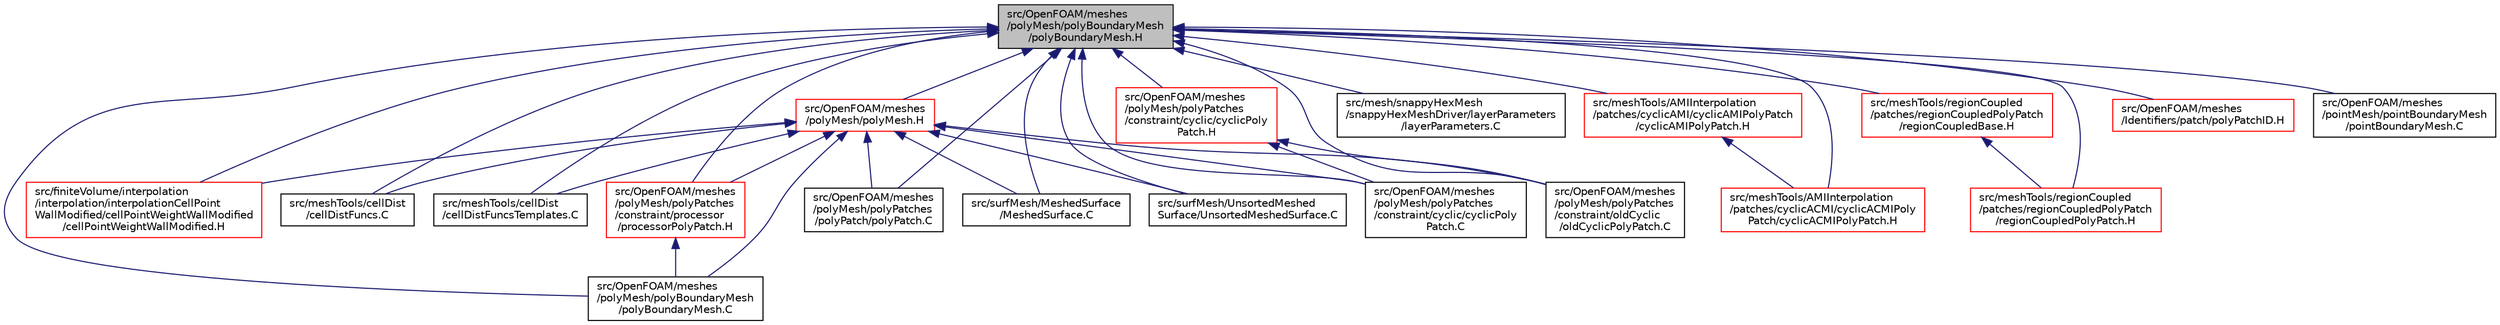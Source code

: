 digraph "src/OpenFOAM/meshes/polyMesh/polyBoundaryMesh/polyBoundaryMesh.H"
{
  bgcolor="transparent";
  edge [fontname="Helvetica",fontsize="10",labelfontname="Helvetica",labelfontsize="10"];
  node [fontname="Helvetica",fontsize="10",shape=record];
  Node181 [label="src/OpenFOAM/meshes\l/polyMesh/polyBoundaryMesh\l/polyBoundaryMesh.H",height=0.2,width=0.4,color="black", fillcolor="grey75", style="filled", fontcolor="black"];
  Node181 -> Node182 [dir="back",color="midnightblue",fontsize="10",style="solid",fontname="Helvetica"];
  Node182 [label="src/finiteVolume/interpolation\l/interpolation/interpolationCellPoint\lWallModified/cellPointWeightWallModified\l/cellPointWeightWallModified.H",height=0.2,width=0.4,color="red",URL="$a04016.html"];
  Node181 -> Node187 [dir="back",color="midnightblue",fontsize="10",style="solid",fontname="Helvetica"];
  Node187 [label="src/mesh/snappyHexMesh\l/snappyHexMeshDriver/layerParameters\l/layerParameters.C",height=0.2,width=0.4,color="black",URL="$a07787.html"];
  Node181 -> Node188 [dir="back",color="midnightblue",fontsize="10",style="solid",fontname="Helvetica"];
  Node188 [label="src/meshTools/AMIInterpolation\l/patches/cyclicACMI/cyclicACMIPoly\lPatch/cyclicACMIPolyPatch.H",height=0.2,width=0.4,color="red",URL="$a08051.html"];
  Node181 -> Node206 [dir="back",color="midnightblue",fontsize="10",style="solid",fontname="Helvetica"];
  Node206 [label="src/meshTools/AMIInterpolation\l/patches/cyclicAMI/cyclicAMIPolyPatch\l/cyclicAMIPolyPatch.H",height=0.2,width=0.4,color="red",URL="$a08090.html"];
  Node206 -> Node188 [dir="back",color="midnightblue",fontsize="10",style="solid",fontname="Helvetica"];
  Node181 -> Node245 [dir="back",color="midnightblue",fontsize="10",style="solid",fontname="Helvetica"];
  Node245 [label="src/meshTools/cellDist\l/cellDistFuncs.C",height=0.2,width=0.4,color="black",URL="$a08114.html"];
  Node181 -> Node246 [dir="back",color="midnightblue",fontsize="10",style="solid",fontname="Helvetica"];
  Node246 [label="src/meshTools/cellDist\l/cellDistFuncsTemplates.C",height=0.2,width=0.4,color="black",URL="$a08120.html"];
  Node181 -> Node247 [dir="back",color="midnightblue",fontsize="10",style="solid",fontname="Helvetica"];
  Node247 [label="src/meshTools/regionCoupled\l/patches/regionCoupledPolyPatch\l/regionCoupledBase.H",height=0.2,width=0.4,color="red",URL="$a08432.html"];
  Node247 -> Node257 [dir="back",color="midnightblue",fontsize="10",style="solid",fontname="Helvetica"];
  Node257 [label="src/meshTools/regionCoupled\l/patches/regionCoupledPolyPatch\l/regionCoupledPolyPatch.H",height=0.2,width=0.4,color="red",URL="$a08441.html"];
  Node181 -> Node257 [dir="back",color="midnightblue",fontsize="10",style="solid",fontname="Helvetica"];
  Node181 -> Node265 [dir="back",color="midnightblue",fontsize="10",style="solid",fontname="Helvetica"];
  Node265 [label="src/OpenFOAM/meshes\l/Identifiers/patch/polyPatchID.H",height=0.2,width=0.4,color="red",URL="$a11903.html"];
  Node181 -> Node288 [dir="back",color="midnightblue",fontsize="10",style="solid",fontname="Helvetica"];
  Node288 [label="src/OpenFOAM/meshes\l/pointMesh/pointBoundaryMesh\l/pointBoundaryMesh.C",height=0.2,width=0.4,color="black",URL="$a12149.html"];
  Node181 -> Node289 [dir="back",color="midnightblue",fontsize="10",style="solid",fontname="Helvetica"];
  Node289 [label="src/OpenFOAM/meshes\l/polyMesh/polyBoundaryMesh\l/polyBoundaryMesh.C",height=0.2,width=0.4,color="black",URL="$a12380.html"];
  Node181 -> Node290 [dir="back",color="midnightblue",fontsize="10",style="solid",fontname="Helvetica"];
  Node290 [label="src/OpenFOAM/meshes\l/polyMesh/polyMesh.H",height=0.2,width=0.4,color="red",URL="$a12398.html"];
  Node290 -> Node182 [dir="back",color="midnightblue",fontsize="10",style="solid",fontname="Helvetica"];
  Node290 -> Node245 [dir="back",color="midnightblue",fontsize="10",style="solid",fontname="Helvetica"];
  Node290 -> Node246 [dir="back",color="midnightblue",fontsize="10",style="solid",fontname="Helvetica"];
  Node290 -> Node289 [dir="back",color="midnightblue",fontsize="10",style="solid",fontname="Helvetica"];
  Node290 -> Node2614 [dir="back",color="midnightblue",fontsize="10",style="solid",fontname="Helvetica"];
  Node2614 [label="src/OpenFOAM/meshes\l/polyMesh/polyPatches\l/constraint/cyclic/cyclicPoly\lPatch.C",height=0.2,width=0.4,color="black",URL="$a12452.html"];
  Node290 -> Node2615 [dir="back",color="midnightblue",fontsize="10",style="solid",fontname="Helvetica"];
  Node2615 [label="src/OpenFOAM/meshes\l/polyMesh/polyPatches\l/constraint/oldCyclic\l/oldCyclicPolyPatch.C",height=0.2,width=0.4,color="black",URL="$a12476.html"];
  Node290 -> Node2616 [dir="back",color="midnightblue",fontsize="10",style="solid",fontname="Helvetica"];
  Node2616 [label="src/OpenFOAM/meshes\l/polyMesh/polyPatches\l/constraint/processor\l/processorPolyPatch.H",height=0.2,width=0.4,color="red",URL="$a12485.html"];
  Node2616 -> Node289 [dir="back",color="midnightblue",fontsize="10",style="solid",fontname="Helvetica"];
  Node290 -> Node2667 [dir="back",color="midnightblue",fontsize="10",style="solid",fontname="Helvetica"];
  Node2667 [label="src/OpenFOAM/meshes\l/polyMesh/polyPatches\l/polyPatch/polyPatch.C",height=0.2,width=0.4,color="black",URL="$a12518.html"];
  Node290 -> Node2747 [dir="back",color="midnightblue",fontsize="10",style="solid",fontname="Helvetica"];
  Node2747 [label="src/surfMesh/MeshedSurface\l/MeshedSurface.C",height=0.2,width=0.4,color="black",URL="$a15359.html"];
  Node290 -> Node2748 [dir="back",color="midnightblue",fontsize="10",style="solid",fontname="Helvetica"];
  Node2748 [label="src/surfMesh/UnsortedMeshed\lSurface/UnsortedMeshedSurface.C",height=0.2,width=0.4,color="black",URL="$a15656.html"];
  Node181 -> Node2761 [dir="back",color="midnightblue",fontsize="10",style="solid",fontname="Helvetica"];
  Node2761 [label="src/OpenFOAM/meshes\l/polyMesh/polyPatches\l/constraint/cyclic/cyclicPoly\lPatch.H",height=0.2,width=0.4,color="red",URL="$a12455.html"];
  Node2761 -> Node2614 [dir="back",color="midnightblue",fontsize="10",style="solid",fontname="Helvetica"];
  Node2761 -> Node2615 [dir="back",color="midnightblue",fontsize="10",style="solid",fontname="Helvetica"];
  Node181 -> Node2614 [dir="back",color="midnightblue",fontsize="10",style="solid",fontname="Helvetica"];
  Node181 -> Node2615 [dir="back",color="midnightblue",fontsize="10",style="solid",fontname="Helvetica"];
  Node181 -> Node2616 [dir="back",color="midnightblue",fontsize="10",style="solid",fontname="Helvetica"];
  Node181 -> Node2667 [dir="back",color="midnightblue",fontsize="10",style="solid",fontname="Helvetica"];
  Node181 -> Node2747 [dir="back",color="midnightblue",fontsize="10",style="solid",fontname="Helvetica"];
  Node181 -> Node2748 [dir="back",color="midnightblue",fontsize="10",style="solid",fontname="Helvetica"];
}
